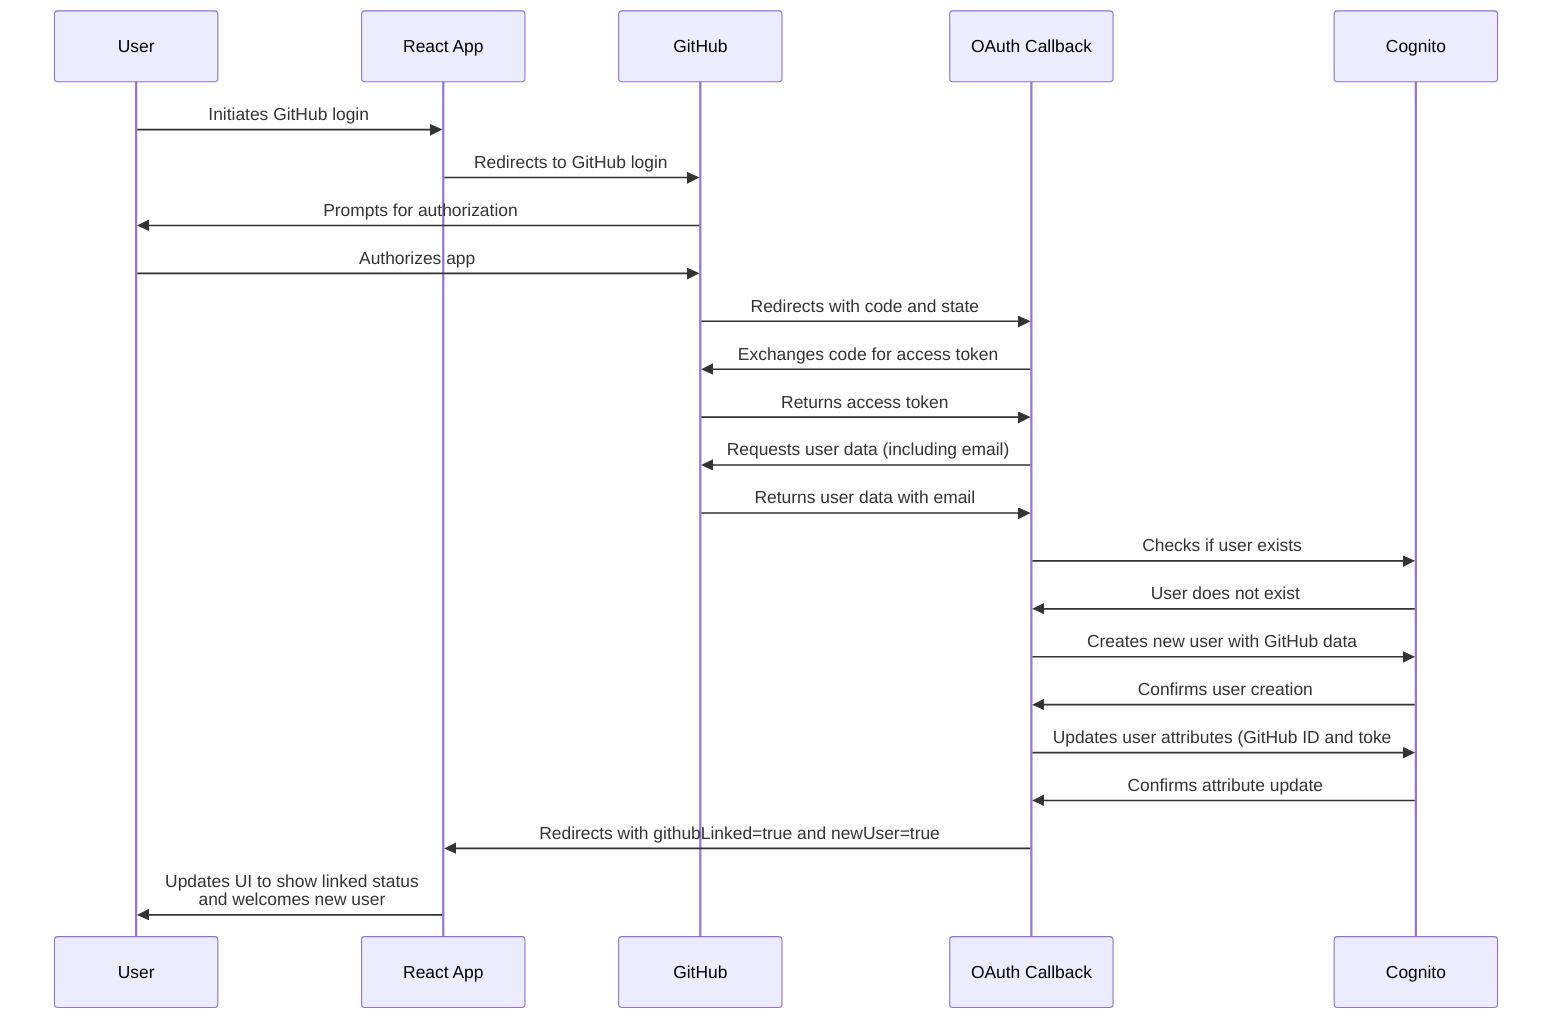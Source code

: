 sequenceDiagram
     participant User
     participant React App
     participant GitHub
     participant OAuth Callback
     participant Cognito

     User->>React App: Initiates GitHub login
     React App->>GitHub: Redirects to GitHub login
     GitHub->>User: Prompts for authorization
     User->>GitHub: Authorizes app
     GitHub->>OAuth Callback: Redirects with code and state
     OAuth Callback->>GitHub: Exchanges code for access token
     GitHub->>OAuth Callback: Returns access token
     OAuth Callback->>GitHub: Requests user data (including email)
     GitHub->>OAuth Callback: Returns user data with email
     OAuth Callback->>Cognito: Checks if user exists
     Cognito->>OAuth Callback: User does not exist
     OAuth Callback->>Cognito: Creates new user with GitHub data
     Cognito->>OAuth Callback: Confirms user creation
     OAuth Callback->>Cognito: Updates user attributes (GitHub ID and toke 
     Cognito->>OAuth Callback: Confirms attribute update
     OAuth Callback->>React App: Redirects with githubLinked=true and newUser=true
     React App->>User: Updates UI to show linked status<br/>and welcomes new user